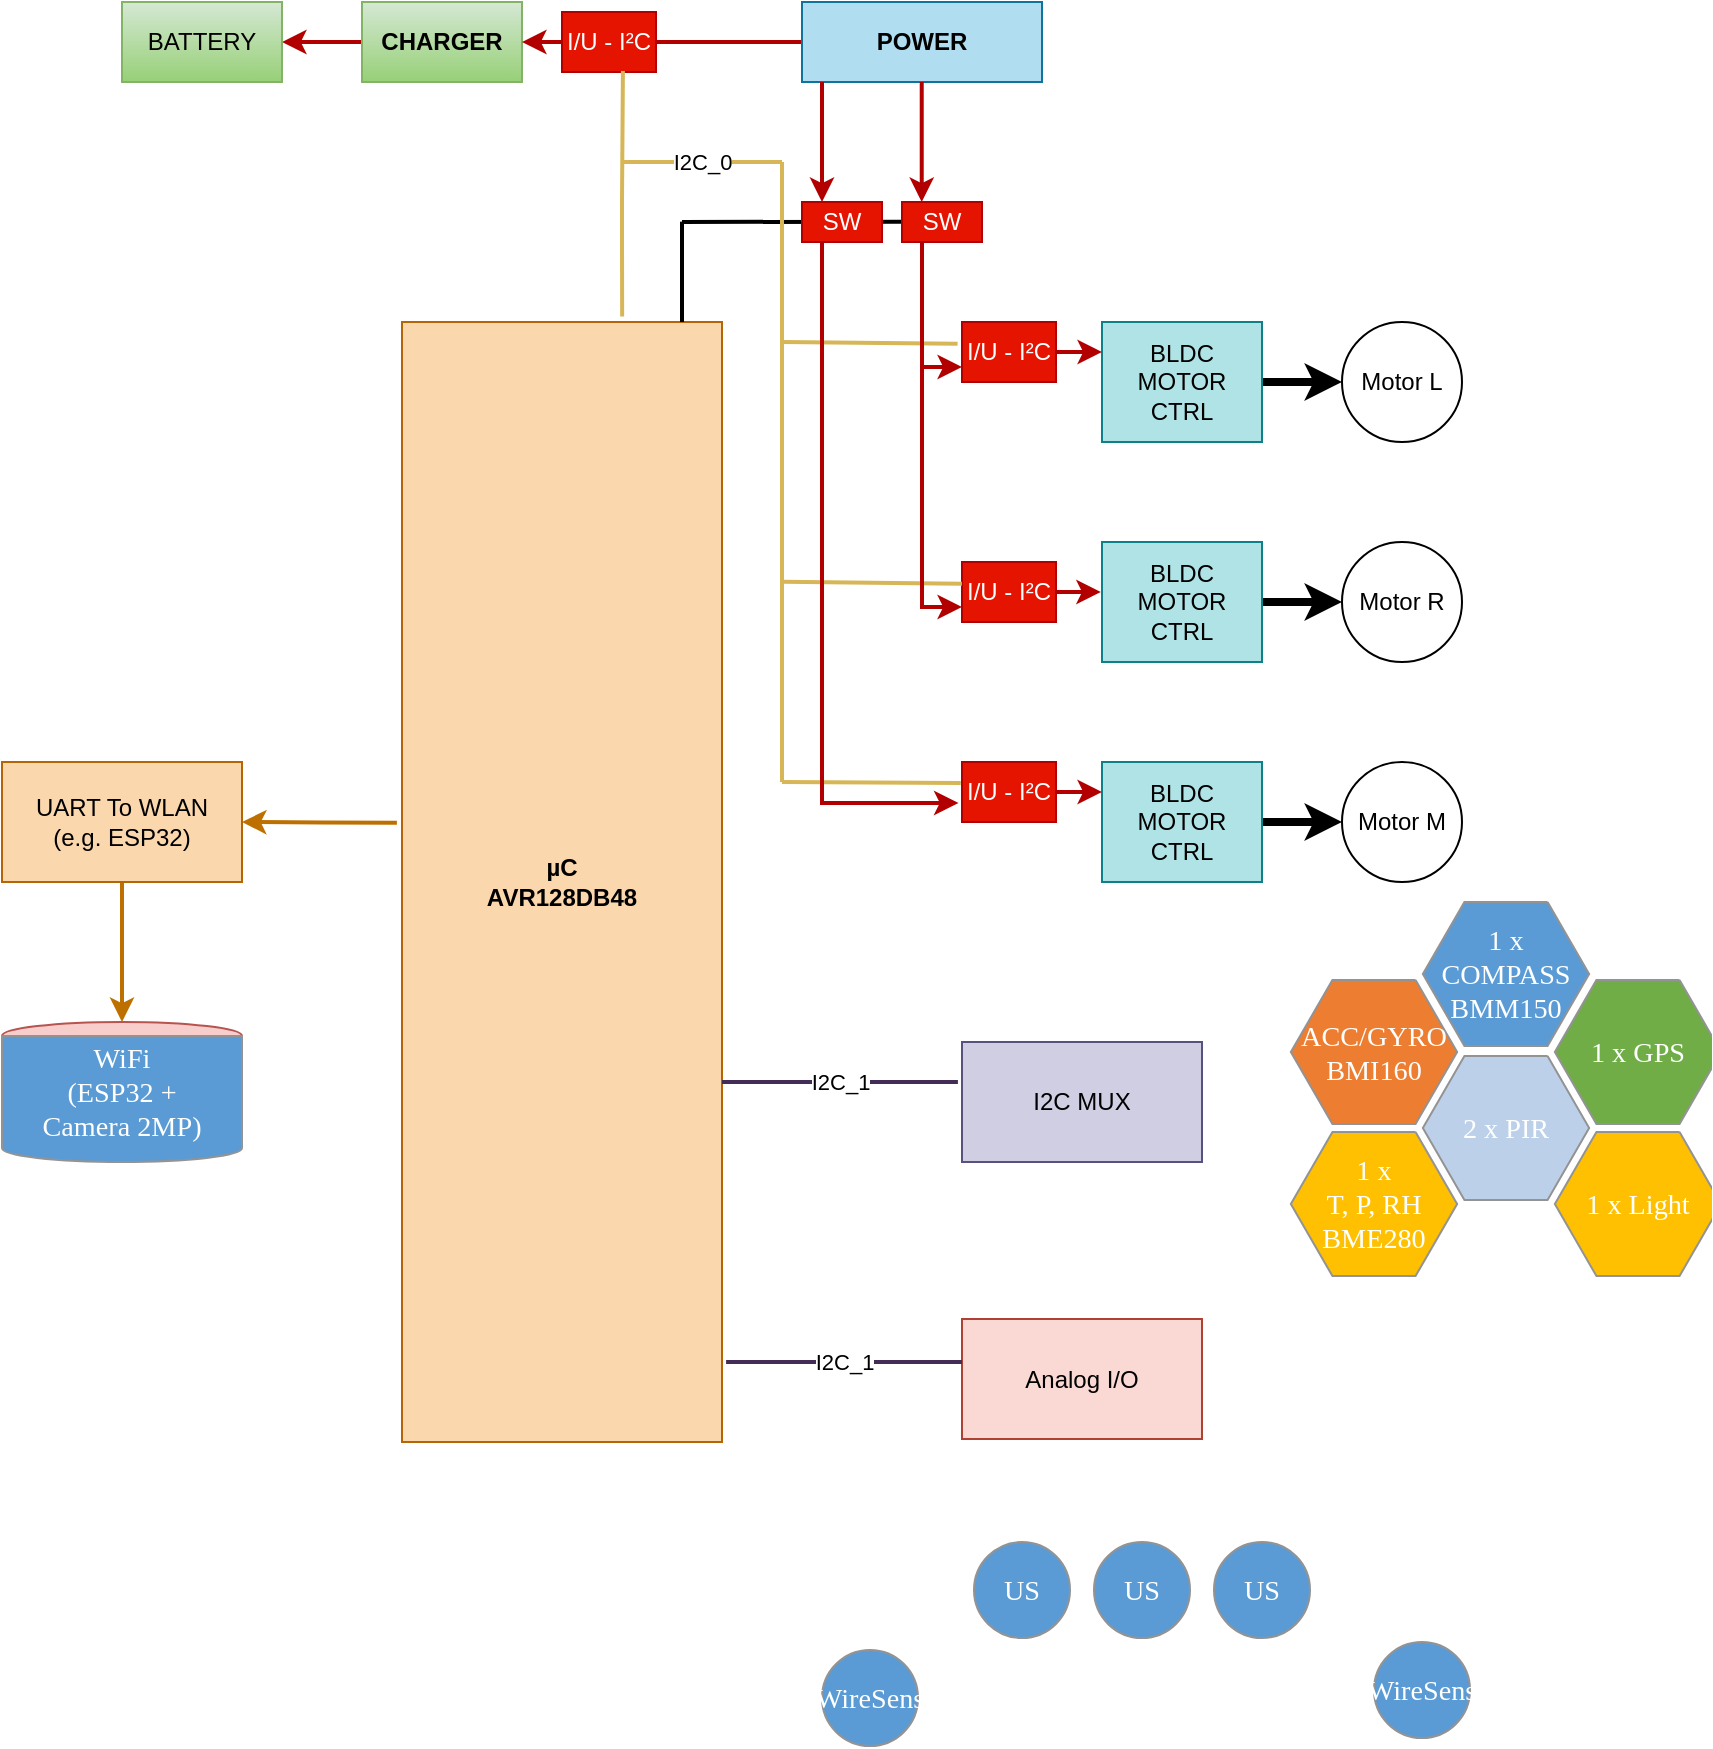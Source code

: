 <mxfile version="20.8.10" type="device"><diagram name="Page-1" id="Page-1"><mxGraphModel dx="2578" dy="1491" grid="1" gridSize="10" guides="1" tooltips="1" connect="1" arrows="1" fold="1" page="1" pageScale="1" pageWidth="827" pageHeight="1169" math="0" shadow="0"><root><mxCell id="0"/><mxCell id="1" parent="0"/><mxCell id="cYL1eySh_XiqcFchITsQ-88" value="" style="endArrow=none;html=1;rounded=0;strokeWidth=2;fillColor=#e51400;strokeColor=default;entryX=0.25;entryY=0;entryDx=0;entryDy=0;endFill=0;" edge="1" parent="1"><mxGeometry width="50" height="50" relative="1" as="geometry"><mxPoint x="420" y="150" as="sourcePoint"/><mxPoint x="530" y="149.83" as="targetPoint"/></mxGeometry></mxCell><mxCell id="3" style="vsdxID=5;fillColor=#5b9bd5;gradientColor=none;shape=stencil(vVFBDgIhDHwNRxKE+IJ1/Ufjll0iLpuCLv5eSDWKevLgbaYznTatMF2cYEGhVUwUjri6IU3C7ITWbp6QXCpImF6YzgbCkcJ5HpgvUJ0VncKlJmTuU7VDqyuzLdM9O4EORaLcaIpa7yNoo75GqSwhuygpJEguzM1UDzSiLGOk9TDec1iKK+LyUf5lsf+tVcDzzNZ5z1961d/fUkr8UtPfAA==);strokeColor=#939393;points=[[0.5,0,0],[0.5,0.5,0],[0.5,0.5,0],[0.5,0.5,0],[1,0.5,0],[0.15,0.85,0],[0.85,0.85,0],[0.85,0.15,0],[0.15,0.15,0]];labelBackgroundColor=none;rounded=0;html=1;whiteSpace=wrap;" parent="1" vertex="1"><mxGeometry x="566" y="810" width="48" height="48" as="geometry"/></mxCell><mxCell id="4" value="&lt;div style=&quot;font-size: 1px&quot;&gt;&lt;font style=&quot;font-size:14.11px;font-family:Calibri;color:#feffff;direction:ltr;letter-spacing:0px;line-height:120%;opacity:1&quot;&gt;US&lt;br/&gt;&lt;/font&gt;&lt;/div&gt;" style="text;vsdxID=5;fillColor=none;gradientColor=none;strokeColor=none;points=[[0.5,0,0],[0.5,0.5,0],[0.5,0.5,0],[0.5,0.5,0],[1,0.5,0],[0.15,0.85,0],[0.85,0.85,0],[0.85,0.15,0],[0.15,0.15,0]];labelBackgroundColor=none;rounded=0;html=1;whiteSpace=wrap;verticalAlign=middle;align=center;;html=1;" parent="3" vertex="1"><mxGeometry x="3" y="6" width="42" height="36" as="geometry"/></mxCell><mxCell id="5" style="vsdxID=6;fillColor=#5b9bd5;gradientColor=none;shape=stencil(vVFBDgIhDHwNRxKE+IJ1/Ufjll0iLpuCLv5eSDWKevLgbaYznTatMF2cYEGhVUwUjri6IU3C7ITWbp6QXCpImF6YzgbCkcJ5HpgvUJ0VncKlJmTuU7VDqyuzLdM9O4EORaLcaIpa7yNoo75GqSwhuygpJEguzM1UDzSiLGOk9TDec1iKK+LyUf5lsf+tVcDzzNZ5z1961d/fUkr8UtPfAA==);strokeColor=#939393;points=[[0.5,0,0],[0.5,0.5,0],[0.5,0.5,0],[0.5,0.5,0],[1,0.5,0],[0.15,0.85,0],[0.85,0.85,0],[0.85,0.15,0],[0.15,0.15,0]];labelBackgroundColor=none;rounded=0;html=1;whiteSpace=wrap;" parent="1" vertex="1"><mxGeometry x="686" y="810" width="48" height="48" as="geometry"/></mxCell><mxCell id="6" value="&lt;div style=&quot;font-size: 1px&quot;&gt;&lt;font style=&quot;font-size:14.11px;font-family:Calibri;color:#feffff;direction:ltr;letter-spacing:0px;line-height:120%;opacity:1&quot;&gt;US&lt;br/&gt;&lt;/font&gt;&lt;/div&gt;" style="text;vsdxID=6;fillColor=none;gradientColor=none;strokeColor=none;points=[[0.5,0,0],[0.5,0.5,0],[0.5,0.5,0],[0.5,0.5,0],[1,0.5,0],[0.15,0.85,0],[0.85,0.85,0],[0.85,0.15,0],[0.15,0.15,0]];labelBackgroundColor=none;rounded=0;html=1;whiteSpace=wrap;verticalAlign=middle;align=center;;html=1;" parent="5" vertex="1"><mxGeometry x="3" y="6" width="42" height="36" as="geometry"/></mxCell><mxCell id="7" style="vsdxID=7;fillColor=#5b9bd5;gradientColor=none;shape=stencil(vVFBDgIhDHwNRxKE+IJ1/Ufjll0iLpuCLv5eSDWKevLgbaYznTatMF2cYEGhVUwUjri6IU3C7ITWbp6QXCpImF6YzgbCkcJ5HpgvUJ0VncKlJmTuU7VDqyuzLdM9O4EORaLcaIpa7yNoo75GqSwhuygpJEguzM1UDzSiLGOk9TDec1iKK+LyUf5lsf+tVcDzzNZ5z1961d/fUkr8UtPfAA==);strokeColor=#939393;points=[[0.5,0,0],[0.5,0.5,0],[0.5,0.5,0],[0.5,0.5,0],[1,0.5,0],[0.15,0.85,0],[0.85,0.85,0],[0.85,0.15,0],[0.15,0.15,0]];labelBackgroundColor=none;rounded=0;html=1;whiteSpace=wrap;" parent="1" vertex="1"><mxGeometry x="626" y="810" width="48" height="48" as="geometry"/></mxCell><mxCell id="8" value="&lt;div style=&quot;font-size: 1px&quot;&gt;&lt;font style=&quot;font-size:14.11px;font-family:Calibri;color:#feffff;direction:ltr;letter-spacing:0px;line-height:120%;opacity:1&quot;&gt;US&lt;br/&gt;&lt;/font&gt;&lt;/div&gt;" style="text;vsdxID=7;fillColor=none;gradientColor=none;strokeColor=none;points=[[0.5,0,0],[0.5,0.5,0],[0.5,0.5,0],[0.5,0.5,0],[1,0.5,0],[0.15,0.85,0],[0.85,0.85,0],[0.85,0.15,0],[0.15,0.15,0]];labelBackgroundColor=none;rounded=0;html=1;whiteSpace=wrap;verticalAlign=middle;align=center;;html=1;" parent="7" vertex="1"><mxGeometry x="3" y="6" width="42" height="36" as="geometry"/></mxCell><mxCell id="9" value="&lt;div style=&quot;font-size: 1px&quot;&gt;&lt;font style=&quot;font-size:14.11px;font-family:Calibri;color:#feffff;direction:ltr;letter-spacing:0px;line-height:120%;opacity:1&quot;&gt;ACC/GYRO&lt;br/&gt;BMI160&lt;br/&gt;&lt;/font&gt;&lt;/div&gt;" style="verticalAlign=middle;align=center;vsdxID=8;fillColor=#ed7d31;gradientColor=none;shape=stencil(lZHdDsIgDIWfppcSoBp2P+d7LBkTIsLCmD9vL9gLpybT3Z22X5uTU8B6NO2gQfIxxXDSV9slA7gHKa03OtqUFWADWPch6mMMk++oHtpCFnUOl3LhRnuqYpUqW5LfqcOf1YFgZ/0MloIJ/BfeKKa2b/Bu1WnBF/Bv24u44KvM/Agli1ecvXWOvjGff8afW/Q6bB4=);strokeColor=#939393;points=[[0.5,0.5,0],[1.08,0.5,0],[0.79,0.5,0],[0.21,0.5,0],[-0.08,0.5,0],[0.21,0,0],[0.79,0,0]];labelBackgroundColor=none;rounded=0;html=1;whiteSpace=wrap;" parent="1" vertex="1"><mxGeometry x="730" y="529" width="72" height="72" as="geometry"/></mxCell><mxCell id="10" value="&lt;div style=&quot;font-size: 1px&quot;&gt;&lt;font style=&quot;font-size:14.11px;font-family:Calibri;color:#feffff;direction:ltr;letter-spacing:0px;line-height:120%;opacity:1&quot;&gt;1 x COMPASS&lt;br&gt;BMM150&lt;br&gt;&lt;/font&gt;&lt;/div&gt;" style="verticalAlign=middle;align=center;vsdxID=9;fillColor=#5b9bd5;gradientColor=none;shape=stencil(lZHdDsIgDIWfppcSoBp2P+d7LBkTIsLCmD9vL9gLpybT3Z22X5uTU8B6NO2gQfIxxXDSV9slA7gHKa03OtqUFWADWPch6mMMk++oHtpCFnUOl3LhRnuqYpUqW5LfqcOf1YFgZ/0MloIJ/BfeKKa2b/Bu1WnBF/Bv24u44KvM/Agli1ecvXWOvjGff8afW/Q6bB4=);strokeColor=#939393;points=[[0.5,0.5,0],[1.08,0.5,0],[0.79,0.5,0],[0.21,0.5,0],[-0.08,0.5,0],[0.21,0,0],[0.79,0,0]];labelBackgroundColor=none;rounded=0;html=1;whiteSpace=wrap;" parent="1" vertex="1"><mxGeometry x="796" y="490" width="72" height="72" as="geometry"/></mxCell><mxCell id="11" value="&lt;div style=&quot;font-size: 1px&quot;&gt;&lt;font style=&quot;font-size:14.11px;font-family:Calibri;color:#feffff;direction:ltr;letter-spacing:0px;line-height:120%;opacity:1&quot;&gt;1 x GPS&lt;br/&gt;&lt;/font&gt;&lt;/div&gt;" style="verticalAlign=middle;align=center;vsdxID=10;fillColor=#70ad47;gradientColor=none;shape=stencil(lZHdDsIgDIWfppcSoBp2P+d7LBkTIsLCmD9vL9gLpybT3Z22X5uTU8B6NO2gQfIxxXDSV9slA7gHKa03OtqUFWADWPch6mMMk++oHtpCFnUOl3LhRnuqYpUqW5LfqcOf1YFgZ/0MloIJ/BfeKKa2b/Bu1WnBF/Bv24u44KvM/Agli1ecvXWOvjGff8afW/Q6bB4=);strokeColor=#939393;points=[[0.5,0.5,0],[1.08,0.5,0],[0.79,0.5,0],[0.21,0.5,0],[-0.08,0.5,0],[0.21,0,0],[0.79,0,0]];labelBackgroundColor=none;rounded=0;html=1;whiteSpace=wrap;" parent="1" vertex="1"><mxGeometry x="862" y="529" width="72" height="72" as="geometry"/></mxCell><mxCell id="12" style="vsdxID=13;fillColor=#f8cecc;shape=stencil(vVHRDsIgDPwaHkkQ4hfM+R+N6xgRx1LQ4d8LKcZpfPLBt7veXdu0wnRxggWFVjFROOPqhjQJcxBau3lCcqkgYXphujEQWgrXeWC+QHVWdAm32iFzTtWEVndmO6ZHdgKdikTNqfdspeZtND+TXzupLCG7KCkkSC7Mb0M9kEVZpsjRg205luKKuGzKP+/1v60KeB15dN7zj7b651NKiR9q+gc=);strokeColor=#b85450;points=[[0,0.5,0],[1,0.5,0],[0.5,1,0],[0.5,0,0],[0.5,0.2,0]];labelBackgroundColor=none;rounded=0;html=1;whiteSpace=wrap;gradientColor=none;" parent="1" vertex="1"><mxGeometry x="80" y="550" width="120" height="70" as="geometry"/></mxCell><mxCell id="13" style="vsdxID=14;fillColor=#5b9bd5;gradientColor=none;shape=stencil(nZHBDsIgDIafhiMJg3jwPOd7ENdtRISloMO3F1KMm1EP3vq3X/s3LVNtmPQMTIoQ0Z9hMX2cmDowKY2bAE3MEVMdU+3gEUb0V9eTnnUhS3TxtzIhUZ8oHVLcSe1JHonUeMolrOSuoljZpur0lB9HicR1MoGjjzoa7zauVuMIPNvwweqxzqFSWADmVXqzmDUOvjs3P9h/ye1hcvC652CspXes6+/3zyn6neoe);strokeColor=#939393;points=[[0,0.5,0],[1,0.5,0],[0.5,1,0],[0.5,0,0],[0.5,0.2,0]];labelBackgroundColor=none;rounded=0;html=1;whiteSpace=wrap;" parent="12" vertex="1"><mxGeometry width="120" height="70" as="geometry"/></mxCell><mxCell id="14" value="&lt;div style=&quot;font-size: 1px&quot;&gt;&lt;font style=&quot;font-size:14.11px;font-family:Calibri;color:#feffff;direction:ltr;letter-spacing:0px;line-height:120%;opacity:1&quot;&gt;WiFi&lt;br/&gt;(ESP32 +&lt;br/&gt;Camera 2MP)&lt;br/&gt;&lt;/font&gt;&lt;/div&gt;" style="text;vsdxID=13;fillColor=none;gradientColor=none;strokeColor=none;points=[[0,0.5,0],[1,0.5,0],[0.5,1,0],[0.5,0,0],[0.5,0.2,0]];labelBackgroundColor=none;rounded=0;html=1;whiteSpace=wrap;verticalAlign=middle;align=center;;html=1;" parent="12" vertex="1"><mxGeometry width="120" height="70" as="geometry"/></mxCell><mxCell id="18" style="vsdxID=20;fillColor=#5b9bd5;gradientColor=none;shape=stencil(vVFBDgIhDHwNRxKE+IJ1/Ufjll0iLpuCLv5eSDWKevLgbaYznTatMF2cYEGhVUwUjri6IU3C7ITWbp6QXCpImF6YzgbCkcJ5HpgvUJ0VncKlJmTuU7VDqyuzLdM9O4EORaLcaIpa7yNoo75GqSwhuygpJEguzM1UDzSiLGOk9TDec1iKK+LyUf5lsf+tVcDzzNZ5z1961d/fUkr8UtPfAA==);strokeColor=#939393;points=[[0.5,0,0],[0.5,0.5,0],[0.5,0.5,0],[0.5,0.5,0],[1,0.5,0],[0.15,0.85,0],[0.85,0.85,0],[0.85,0.15,0],[0.15,0.15,0]];labelBackgroundColor=none;rounded=0;html=1;whiteSpace=wrap;" parent="1" vertex="1"><mxGeometry x="490" y="864" width="48" height="48" as="geometry"/></mxCell><mxCell id="19" value="&lt;div style=&quot;font-size: 1px&quot;&gt;&lt;font style=&quot;font-size:14.11px;font-family:Calibri;color:#feffff;direction:ltr;letter-spacing:0px;line-height:120%;opacity:1&quot;&gt;WireSens&lt;br/&gt;&lt;/font&gt;&lt;/div&gt;" style="text;vsdxID=20;fillColor=none;gradientColor=none;strokeColor=none;points=[[0.5,0,0],[0.5,0.5,0],[0.5,0.5,0],[0.5,0.5,0],[1,0.5,0],[0.15,0.85,0],[0.85,0.85,0],[0.85,0.15,0],[0.15,0.15,0]];labelBackgroundColor=none;rounded=0;html=1;whiteSpace=wrap;verticalAlign=middle;align=center;;html=1;" parent="18" vertex="1"><mxGeometry x="3" y="6" width="42" height="36" as="geometry"/></mxCell><mxCell id="20" style="vsdxID=21;fillColor=#5b9bd5;gradientColor=none;shape=stencil(vVFBDgIhDHwNRxKE+IJ1/Ufjll0iLpuCLv5eSDWKevLgbaYznTatMF2cYEGhVUwUjri6IU3C7ITWbp6QXCpImF6YzgbCkcJ5HpgvUJ0VncKlJmTuU7VDqyuzLdM9O4EORaLcaIpa7yNoo75GqSwhuygpJEguzM1UDzSiLGOk9TDec1iKK+LyUf5lsf+tVcDzzNZ5z1961d/fUkr8UtPfAA==);strokeColor=#939393;points=[[0.5,0,0],[0.5,0.5,0],[0.5,0.5,0],[0.5,0.5,0],[1,0.5,0],[0.15,0.85,0],[0.85,0.85,0],[0.85,0.15,0],[0.15,0.15,0]];labelBackgroundColor=none;rounded=0;html=1;whiteSpace=wrap;" parent="1" vertex="1"><mxGeometry x="766" y="860" width="48" height="48" as="geometry"/></mxCell><mxCell id="21" value="&lt;div style=&quot;font-size: 1px&quot;&gt;&lt;font style=&quot;font-size:14.11px;font-family:Calibri;color:#feffff;direction:ltr;letter-spacing:0px;line-height:120%;opacity:1&quot;&gt;WireSens&lt;br/&gt;&lt;/font&gt;&lt;/div&gt;" style="text;vsdxID=21;fillColor=none;gradientColor=none;strokeColor=none;points=[[0.5,0,0],[0.5,0.5,0],[0.5,0.5,0],[0.5,0.5,0],[1,0.5,0],[0.15,0.85,0],[0.85,0.85,0],[0.85,0.15,0],[0.15,0.15,0]];labelBackgroundColor=none;rounded=0;html=1;whiteSpace=wrap;verticalAlign=middle;align=center;;html=1;" parent="20" vertex="1"><mxGeometry x="3" y="6" width="42" height="36" as="geometry"/></mxCell><mxCell id="22" value="&lt;div style=&quot;font-size: 1px&quot;&gt;&lt;font style=&quot;font-size:14.11px;font-family:Calibri;color:#feffff;direction:ltr;letter-spacing:0px;line-height:120%;opacity:1&quot;&gt;2 x PIR&lt;br/&gt;&lt;/font&gt;&lt;/div&gt;" style="verticalAlign=middle;align=center;vsdxID=22;fillColor=#bdd0e9;gradientColor=none;shape=stencil(lZHdDsIgDIWfppcSoBp2P+d7LBkTIsLCmD9vL9gLpybT3Z22X5uTU8B6NO2gQfIxxXDSV9slA7gHKa03OtqUFWADWPch6mMMk++oHtpCFnUOl3LhRnuqYpUqW5LfqcOf1YFgZ/0MloIJ/BfeKKa2b/Bu1WnBF/Bv24u44KvM/Agli1ecvXWOvjGff8afW/Q6bB4=);strokeColor=#939393;points=[[0.5,0.5,0],[1.08,0.5,0],[0.79,0.5,0],[0.21,0.5,0],[-0.08,0.5,0],[0.21,0,0],[0.79,0,0]];labelBackgroundColor=none;rounded=0;html=1;whiteSpace=wrap;" parent="1" vertex="1"><mxGeometry x="796" y="567" width="72" height="72" as="geometry"/></mxCell><mxCell id="23" value="&lt;div style=&quot;font-size: 1px&quot;&gt;&lt;font style=&quot;font-size:14.11px;font-family:Calibri;color:#feffff;direction:ltr;letter-spacing:0px;line-height:120%;opacity:1&quot;&gt;1 x &lt;br/&gt;T, P, RH&lt;br/&gt;BME280&lt;br/&gt;&lt;/font&gt;&lt;/div&gt;" style="verticalAlign=middle;align=center;vsdxID=23;fillColor=#fec000;gradientColor=none;shape=stencil(lZHdDsIgDIWfppcSoBp2P+d7LBkTIsLCmD9vL9gLpybT3Z22X5uTU8B6NO2gQfIxxXDSV9slA7gHKa03OtqUFWADWPch6mMMk++oHtpCFnUOl3LhRnuqYpUqW5LfqcOf1YFgZ/0MloIJ/BfeKKa2b/Bu1WnBF/Bv24u44KvM/Agli1ecvXWOvjGff8afW/Q6bB4=);strokeColor=#939393;points=[[0.5,0.5,0],[1.08,0.5,0],[0.79,0.5,0],[0.21,0.5,0],[-0.08,0.5,0],[0.21,0,0],[0.79,0,0]];labelBackgroundColor=none;rounded=0;html=1;whiteSpace=wrap;" parent="1" vertex="1"><mxGeometry x="730" y="605" width="72" height="72" as="geometry"/></mxCell><mxCell id="24" value="&lt;div style=&quot;font-size: 1px&quot;&gt;&lt;font style=&quot;font-size:14.11px;font-family:Calibri;color:#feffff;direction:ltr;letter-spacing:0px;line-height:120%;opacity:1&quot;&gt;1 x Light&lt;br/&gt;&lt;/font&gt;&lt;/div&gt;" style="verticalAlign=middle;align=center;vsdxID=24;fillColor=#fec000;gradientColor=none;shape=stencil(lZHdDsIgDIWfppcSoBp2P+d7LBkTIsLCmD9vL9gLpybT3Z22X5uTU8B6NO2gQfIxxXDSV9slA7gHKa03OtqUFWADWPch6mMMk++oHtpCFnUOl3LhRnuqYpUqW5LfqcOf1YFgZ/0MloIJ/BfeKKa2b/Bu1WnBF/Bv24u44KvM/Agli1ecvXWOvjGff8afW/Q6bB4=);strokeColor=#939393;points=[[0.5,0.5,0],[1.08,0.5,0],[0.79,0.5,0],[0.21,0.5,0],[-0.08,0.5,0],[0.21,0,0],[0.79,0,0]];labelBackgroundColor=none;rounded=0;html=1;whiteSpace=wrap;" parent="1" vertex="1"><mxGeometry x="862" y="605" width="72" height="72" as="geometry"/></mxCell><mxCell id="cYL1eySh_XiqcFchITsQ-56" style="edgeStyle=orthogonalEdgeStyle;rounded=0;orthogonalLoop=1;jettySize=auto;html=1;exitX=0;exitY=0.5;exitDx=0;exitDy=0;entryX=1;entryY=0.5;entryDx=0;entryDy=0;strokeWidth=2;fillColor=#e51400;strokeColor=#B20000;" edge="1" parent="1" source="cYL1eySh_XiqcFchITsQ-40" target="cYL1eySh_XiqcFchITsQ-54"><mxGeometry relative="1" as="geometry"/></mxCell><mxCell id="cYL1eySh_XiqcFchITsQ-40" value="CHARGER" style="rounded=0;whiteSpace=wrap;html=1;fillColor=#d5e8d4;gradientColor=#97d077;strokeColor=#82b366;fontStyle=1" vertex="1" parent="1"><mxGeometry x="260" y="40" width="80" height="40" as="geometry"/></mxCell><mxCell id="cYL1eySh_XiqcFchITsQ-41" value="µC&lt;br&gt;AVR128DB48" style="rounded=0;whiteSpace=wrap;html=1;fillColor=#fad7ac;strokeColor=#b46504;fontStyle=1" vertex="1" parent="1"><mxGeometry x="280" y="200" width="160" height="560" as="geometry"/></mxCell><mxCell id="cYL1eySh_XiqcFchITsQ-42" value="I2C MUX" style="rounded=0;whiteSpace=wrap;html=1;fillColor=#d0cee2;strokeColor=#56517e;" vertex="1" parent="1"><mxGeometry x="560" y="560" width="120" height="60" as="geometry"/></mxCell><mxCell id="cYL1eySh_XiqcFchITsQ-43" value="Analog I/O" style="rounded=0;whiteSpace=wrap;html=1;fillColor=#fad9d5;strokeColor=#ae4132;" vertex="1" parent="1"><mxGeometry x="560" y="698.5" width="120" height="60" as="geometry"/></mxCell><mxCell id="cYL1eySh_XiqcFchITsQ-47" value="" style="edgeStyle=orthogonalEdgeStyle;rounded=0;orthogonalLoop=1;jettySize=auto;html=1;strokeWidth=4;" edge="1" parent="1" source="cYL1eySh_XiqcFchITsQ-44" target="cYL1eySh_XiqcFchITsQ-46"><mxGeometry relative="1" as="geometry"/></mxCell><mxCell id="cYL1eySh_XiqcFchITsQ-44" value="BLDC MOTOR&lt;br&gt;CTRL" style="rounded=0;whiteSpace=wrap;html=1;fillColor=#b0e3e6;strokeColor=#0e8088;" vertex="1" parent="1"><mxGeometry x="630" y="200" width="80" height="60" as="geometry"/></mxCell><mxCell id="cYL1eySh_XiqcFchITsQ-49" value="" style="edgeStyle=orthogonalEdgeStyle;rounded=0;orthogonalLoop=1;jettySize=auto;html=1;strokeWidth=4;" edge="1" parent="1" source="cYL1eySh_XiqcFchITsQ-45" target="cYL1eySh_XiqcFchITsQ-48"><mxGeometry relative="1" as="geometry"/></mxCell><mxCell id="cYL1eySh_XiqcFchITsQ-45" value="BLDC MOTOR&lt;br&gt;CTRL" style="rounded=0;whiteSpace=wrap;html=1;fillColor=#b0e3e6;strokeColor=#0e8088;" vertex="1" parent="1"><mxGeometry x="630" y="310" width="80" height="60" as="geometry"/></mxCell><mxCell id="cYL1eySh_XiqcFchITsQ-46" value="Motor L" style="ellipse;whiteSpace=wrap;html=1;rounded=0;" vertex="1" parent="1"><mxGeometry x="750" y="200" width="60" height="60" as="geometry"/></mxCell><mxCell id="cYL1eySh_XiqcFchITsQ-48" value="Motor R" style="ellipse;whiteSpace=wrap;html=1;rounded=0;" vertex="1" parent="1"><mxGeometry x="750" y="310" width="60" height="60" as="geometry"/></mxCell><mxCell id="cYL1eySh_XiqcFchITsQ-50" value="" style="edgeStyle=orthogonalEdgeStyle;rounded=0;orthogonalLoop=1;jettySize=auto;html=1;strokeWidth=4;" edge="1" parent="1" source="cYL1eySh_XiqcFchITsQ-51" target="cYL1eySh_XiqcFchITsQ-52"><mxGeometry relative="1" as="geometry"/></mxCell><mxCell id="cYL1eySh_XiqcFchITsQ-51" value="BLDC MOTOR&lt;br&gt;CTRL" style="rounded=0;whiteSpace=wrap;html=1;fillColor=#b0e3e6;strokeColor=#0e8088;" vertex="1" parent="1"><mxGeometry x="630" y="420" width="80" height="60" as="geometry"/></mxCell><mxCell id="cYL1eySh_XiqcFchITsQ-52" value="Motor M" style="ellipse;whiteSpace=wrap;html=1;rounded=0;" vertex="1" parent="1"><mxGeometry x="750" y="420" width="60" height="60" as="geometry"/></mxCell><mxCell id="cYL1eySh_XiqcFchITsQ-83" style="edgeStyle=orthogonalEdgeStyle;rounded=0;orthogonalLoop=1;jettySize=auto;html=1;strokeWidth=2;fillColor=#f0a30a;strokeColor=#BD7000;" edge="1" parent="1" source="cYL1eySh_XiqcFchITsQ-53" target="14"><mxGeometry relative="1" as="geometry"/></mxCell><mxCell id="cYL1eySh_XiqcFchITsQ-53" value="UART To WLAN&lt;br&gt;(e.g. ESP32)" style="rounded=0;whiteSpace=wrap;html=1;fillColor=#fad7ac;strokeColor=#b46504;" vertex="1" parent="1"><mxGeometry x="80" y="420" width="120" height="60" as="geometry"/></mxCell><mxCell id="cYL1eySh_XiqcFchITsQ-54" value="BATTERY" style="rounded=0;whiteSpace=wrap;html=1;fillColor=#d5e8d4;gradientColor=#97d077;strokeColor=#82b366;" vertex="1" parent="1"><mxGeometry x="140" y="40" width="80" height="40" as="geometry"/></mxCell><mxCell id="cYL1eySh_XiqcFchITsQ-57" style="edgeStyle=orthogonalEdgeStyle;rounded=0;orthogonalLoop=1;jettySize=auto;html=1;entryX=1;entryY=0.5;entryDx=0;entryDy=0;strokeWidth=2;fillColor=#e51400;strokeColor=#B20000;" edge="1" parent="1" source="cYL1eySh_XiqcFchITsQ-55" target="cYL1eySh_XiqcFchITsQ-40"><mxGeometry relative="1" as="geometry"/></mxCell><mxCell id="cYL1eySh_XiqcFchITsQ-55" value="POWER" style="rounded=0;whiteSpace=wrap;html=1;fontStyle=1;fillColor=#b1ddf0;strokeColor=#10739e;" vertex="1" parent="1"><mxGeometry x="480" y="40" width="120" height="40" as="geometry"/></mxCell><mxCell id="cYL1eySh_XiqcFchITsQ-59" value="I/U - I²C" style="rounded=0;whiteSpace=wrap;html=1;fillColor=#e51400;strokeColor=#B20000;fontColor=#ffffff;" vertex="1" parent="1"><mxGeometry x="360" y="45" width="47" height="30" as="geometry"/></mxCell><mxCell id="cYL1eySh_XiqcFchITsQ-69" style="edgeStyle=orthogonalEdgeStyle;rounded=0;orthogonalLoop=1;jettySize=auto;html=1;exitX=1;exitY=0.5;exitDx=0;exitDy=0;entryX=0;entryY=0.25;entryDx=0;entryDy=0;strokeWidth=2;fillColor=#e51400;strokeColor=#B20000;" edge="1" parent="1" source="cYL1eySh_XiqcFchITsQ-61" target="cYL1eySh_XiqcFchITsQ-51"><mxGeometry relative="1" as="geometry"/></mxCell><mxCell id="cYL1eySh_XiqcFchITsQ-61" value="I/U - I²C" style="rounded=0;whiteSpace=wrap;html=1;fillColor=#e51400;strokeColor=#B20000;fontColor=#ffffff;" vertex="1" parent="1"><mxGeometry x="560" y="420" width="47" height="30" as="geometry"/></mxCell><mxCell id="cYL1eySh_XiqcFchITsQ-68" style="edgeStyle=orthogonalEdgeStyle;rounded=0;orthogonalLoop=1;jettySize=auto;html=1;exitX=1;exitY=0.5;exitDx=0;exitDy=0;entryX=-0.008;entryY=0.406;entryDx=0;entryDy=0;entryPerimeter=0;strokeWidth=2;fillColor=#e51400;strokeColor=#B20000;" edge="1" parent="1" source="cYL1eySh_XiqcFchITsQ-62" target="cYL1eySh_XiqcFchITsQ-45"><mxGeometry relative="1" as="geometry"/></mxCell><mxCell id="cYL1eySh_XiqcFchITsQ-62" value="I/U - I²C" style="rounded=0;whiteSpace=wrap;html=1;fillColor=#e51400;strokeColor=#B20000;fontColor=#ffffff;" vertex="1" parent="1"><mxGeometry x="560" y="320" width="47" height="30" as="geometry"/></mxCell><mxCell id="cYL1eySh_XiqcFchITsQ-67" style="edgeStyle=orthogonalEdgeStyle;rounded=0;orthogonalLoop=1;jettySize=auto;html=1;exitX=1;exitY=0.5;exitDx=0;exitDy=0;entryX=0;entryY=0.25;entryDx=0;entryDy=0;strokeWidth=2;fillColor=#e51400;strokeColor=#B20000;" edge="1" parent="1" source="cYL1eySh_XiqcFchITsQ-63" target="cYL1eySh_XiqcFchITsQ-44"><mxGeometry relative="1" as="geometry"/></mxCell><mxCell id="cYL1eySh_XiqcFchITsQ-63" value="I/U - I²C" style="rounded=0;whiteSpace=wrap;html=1;fillColor=#e51400;strokeColor=#B20000;fontColor=#ffffff;" vertex="1" parent="1"><mxGeometry x="560" y="200" width="47" height="30" as="geometry"/></mxCell><mxCell id="cYL1eySh_XiqcFchITsQ-70" value="I2C_0" style="endArrow=none;html=1;rounded=0;strokeWidth=2;fillColor=#fff2cc;gradientColor=#ffd966;strokeColor=#d6b656;" edge="1" parent="1"><mxGeometry width="50" height="50" relative="1" as="geometry"><mxPoint x="390" y="120" as="sourcePoint"/><mxPoint x="470" y="120" as="targetPoint"/></mxGeometry></mxCell><mxCell id="cYL1eySh_XiqcFchITsQ-71" value="" style="endArrow=none;html=1;rounded=0;strokeWidth=2;fillColor=#fff2cc;gradientColor=#ffd966;strokeColor=#d6b656;" edge="1" parent="1"><mxGeometry width="50" height="50" relative="1" as="geometry"><mxPoint x="470" y="430" as="sourcePoint"/><mxPoint x="470" y="120" as="targetPoint"/></mxGeometry></mxCell><mxCell id="cYL1eySh_XiqcFchITsQ-72" value="" style="endArrow=none;html=1;rounded=0;strokeWidth=2;fillColor=#fff2cc;gradientColor=#ffd966;strokeColor=#d6b656;entryX=-0.047;entryY=0.361;entryDx=0;entryDy=0;entryPerimeter=0;" edge="1" parent="1" target="cYL1eySh_XiqcFchITsQ-63"><mxGeometry width="50" height="50" relative="1" as="geometry"><mxPoint x="470" y="210" as="sourcePoint"/><mxPoint x="486" y="210" as="targetPoint"/></mxGeometry></mxCell><mxCell id="cYL1eySh_XiqcFchITsQ-73" value="" style="endArrow=none;html=1;rounded=0;strokeWidth=2;fillColor=#fff2cc;gradientColor=#ffd966;strokeColor=#d6b656;entryX=-0.001;entryY=0.361;entryDx=0;entryDy=0;entryPerimeter=0;" edge="1" parent="1" target="cYL1eySh_XiqcFchITsQ-62"><mxGeometry width="50" height="50" relative="1" as="geometry"><mxPoint x="470" y="329.85" as="sourcePoint"/><mxPoint x="486" y="329.85" as="targetPoint"/></mxGeometry></mxCell><mxCell id="cYL1eySh_XiqcFchITsQ-74" value="" style="endArrow=none;html=1;rounded=0;strokeWidth=2;fillColor=#fff2cc;gradientColor=#ffd966;strokeColor=#d6b656;entryX=-0.013;entryY=0.349;entryDx=0;entryDy=0;entryPerimeter=0;" edge="1" parent="1" target="cYL1eySh_XiqcFchITsQ-61"><mxGeometry width="50" height="50" relative="1" as="geometry"><mxPoint x="470" y="430" as="sourcePoint"/><mxPoint x="486" y="430" as="targetPoint"/></mxGeometry></mxCell><mxCell id="cYL1eySh_XiqcFchITsQ-75" value="" style="endArrow=none;html=1;rounded=0;strokeWidth=2;fillColor=#fff2cc;gradientColor=#ffd966;strokeColor=#d6b656;exitX=0.648;exitY=0.982;exitDx=0;exitDy=0;exitPerimeter=0;" edge="1" parent="1" source="cYL1eySh_XiqcFchITsQ-59"><mxGeometry width="50" height="50" relative="1" as="geometry"><mxPoint x="370" y="130" as="sourcePoint"/><mxPoint x="390" y="140" as="targetPoint"/></mxGeometry></mxCell><mxCell id="cYL1eySh_XiqcFchITsQ-78" style="edgeStyle=orthogonalEdgeStyle;rounded=0;orthogonalLoop=1;jettySize=auto;html=1;entryX=-0.037;entryY=0.682;entryDx=0;entryDy=0;strokeWidth=2;exitX=0.25;exitY=1;exitDx=0;exitDy=0;fillColor=#e51400;strokeColor=#B20000;entryPerimeter=0;" edge="1" parent="1" source="cYL1eySh_XiqcFchITsQ-76" target="cYL1eySh_XiqcFchITsQ-61"><mxGeometry relative="1" as="geometry"><Array as="points"><mxPoint x="490" y="441"/></Array></mxGeometry></mxCell><mxCell id="cYL1eySh_XiqcFchITsQ-76" value="SW" style="rounded=0;whiteSpace=wrap;html=1;fillColor=#e51400;strokeColor=#B20000;fontColor=#ffffff;" vertex="1" parent="1"><mxGeometry x="480" y="140" width="40" height="20" as="geometry"/></mxCell><mxCell id="cYL1eySh_XiqcFchITsQ-79" style="edgeStyle=orthogonalEdgeStyle;rounded=0;orthogonalLoop=1;jettySize=auto;html=1;entryX=0;entryY=0.75;entryDx=0;entryDy=0;strokeWidth=2;fillColor=#e51400;strokeColor=#B20000;" edge="1" parent="1" source="cYL1eySh_XiqcFchITsQ-77" target="cYL1eySh_XiqcFchITsQ-63"><mxGeometry relative="1" as="geometry"><Array as="points"><mxPoint x="540" y="222"/></Array></mxGeometry></mxCell><mxCell id="cYL1eySh_XiqcFchITsQ-77" value="SW" style="rounded=0;whiteSpace=wrap;html=1;fillColor=#e51400;strokeColor=#B20000;fontColor=#ffffff;" vertex="1" parent="1"><mxGeometry x="530" y="140" width="40" height="20" as="geometry"/></mxCell><mxCell id="cYL1eySh_XiqcFchITsQ-80" style="edgeStyle=orthogonalEdgeStyle;rounded=0;orthogonalLoop=1;jettySize=auto;html=1;entryX=0;entryY=0.75;entryDx=0;entryDy=0;strokeWidth=2;fillColor=#e51400;strokeColor=#B20000;" edge="1" parent="1" target="cYL1eySh_XiqcFchITsQ-62"><mxGeometry relative="1" as="geometry"><mxPoint x="540" y="220" as="sourcePoint"/><mxPoint x="560" y="282.5" as="targetPoint"/><Array as="points"><mxPoint x="540" y="220"/><mxPoint x="540" y="342"/></Array></mxGeometry></mxCell><mxCell id="cYL1eySh_XiqcFchITsQ-81" value="" style="endArrow=classic;html=1;rounded=0;strokeWidth=2;fillColor=#e51400;strokeColor=#B20000;entryX=0.25;entryY=0;entryDx=0;entryDy=0;" edge="1" parent="1" target="cYL1eySh_XiqcFchITsQ-76"><mxGeometry width="50" height="50" relative="1" as="geometry"><mxPoint x="490" y="80" as="sourcePoint"/><mxPoint x="490" y="120" as="targetPoint"/></mxGeometry></mxCell><mxCell id="cYL1eySh_XiqcFchITsQ-82" value="" style="endArrow=classic;html=1;rounded=0;strokeWidth=2;fillColor=#e51400;strokeColor=#B20000;entryX=0.25;entryY=0;entryDx=0;entryDy=0;" edge="1" parent="1"><mxGeometry width="50" height="50" relative="1" as="geometry"><mxPoint x="539.86" y="80" as="sourcePoint"/><mxPoint x="539.86" y="140" as="targetPoint"/></mxGeometry></mxCell><mxCell id="cYL1eySh_XiqcFchITsQ-84" value="I2C_1" style="endArrow=none;html=1;rounded=0;strokeWidth=2;fillColor=#76608a;strokeColor=#432D57;entryX=-0.017;entryY=0.333;entryDx=0;entryDy=0;entryPerimeter=0;" edge="1" parent="1" target="cYL1eySh_XiqcFchITsQ-42"><mxGeometry width="50" height="50" relative="1" as="geometry"><mxPoint x="440" y="580" as="sourcePoint"/><mxPoint x="529.953" y="580.98" as="targetPoint"/></mxGeometry></mxCell><mxCell id="cYL1eySh_XiqcFchITsQ-85" value="I2C_1" style="endArrow=none;html=1;rounded=0;strokeWidth=2;fillColor=#76608a;strokeColor=#432D57;entryX=-0.017;entryY=0.333;entryDx=0;entryDy=0;entryPerimeter=0;" edge="1" parent="1"><mxGeometry width="50" height="50" relative="1" as="geometry"><mxPoint x="442.04" y="720.02" as="sourcePoint"/><mxPoint x="560" y="720" as="targetPoint"/></mxGeometry></mxCell><mxCell id="cYL1eySh_XiqcFchITsQ-86" style="edgeStyle=orthogonalEdgeStyle;rounded=0;orthogonalLoop=1;jettySize=auto;html=1;strokeWidth=2;fillColor=#f0a30a;strokeColor=#BD7000;entryX=1;entryY=0.5;entryDx=0;entryDy=0;exitX=-0.016;exitY=0.447;exitDx=0;exitDy=0;exitPerimeter=0;" edge="1" parent="1" source="cYL1eySh_XiqcFchITsQ-41" target="cYL1eySh_XiqcFchITsQ-53"><mxGeometry relative="1" as="geometry"><mxPoint x="270" y="450" as="sourcePoint"/><mxPoint x="270" y="520" as="targetPoint"/></mxGeometry></mxCell><mxCell id="cYL1eySh_XiqcFchITsQ-87" value="" style="endArrow=none;html=1;rounded=0;strokeWidth=2;fillColor=#fff2cc;gradientColor=#ffd966;strokeColor=#d6b656;exitX=0.688;exitY=-0.005;exitDx=0;exitDy=0;exitPerimeter=0;" edge="1" parent="1" source="cYL1eySh_XiqcFchITsQ-41"><mxGeometry width="50" height="50" relative="1" as="geometry"><mxPoint x="390" y="190" as="sourcePoint"/><mxPoint x="390" y="140" as="targetPoint"/><Array as="points"><mxPoint x="390" y="160"/></Array></mxGeometry></mxCell><mxCell id="cYL1eySh_XiqcFchITsQ-89" value="" style="endArrow=none;html=1;rounded=0;strokeWidth=2;fillColor=#e51400;strokeColor=default;entryX=0.25;entryY=0;entryDx=0;entryDy=0;endFill=0;exitX=0.875;exitY=0;exitDx=0;exitDy=0;exitPerimeter=0;" edge="1" parent="1" source="cYL1eySh_XiqcFchITsQ-41"><mxGeometry width="50" height="50" relative="1" as="geometry"><mxPoint x="310" y="150" as="sourcePoint"/><mxPoint x="420" y="149.83" as="targetPoint"/></mxGeometry></mxCell></root></mxGraphModel></diagram></mxfile>